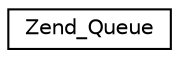 digraph G
{
  edge [fontname="Helvetica",fontsize="10",labelfontname="Helvetica",labelfontsize="10"];
  node [fontname="Helvetica",fontsize="10",shape=record];
  rankdir="LR";
  Node1 [label="Zend_Queue",height=0.2,width=0.4,color="black", fillcolor="white", style="filled",URL="$class_zend___queue.html"];
}
